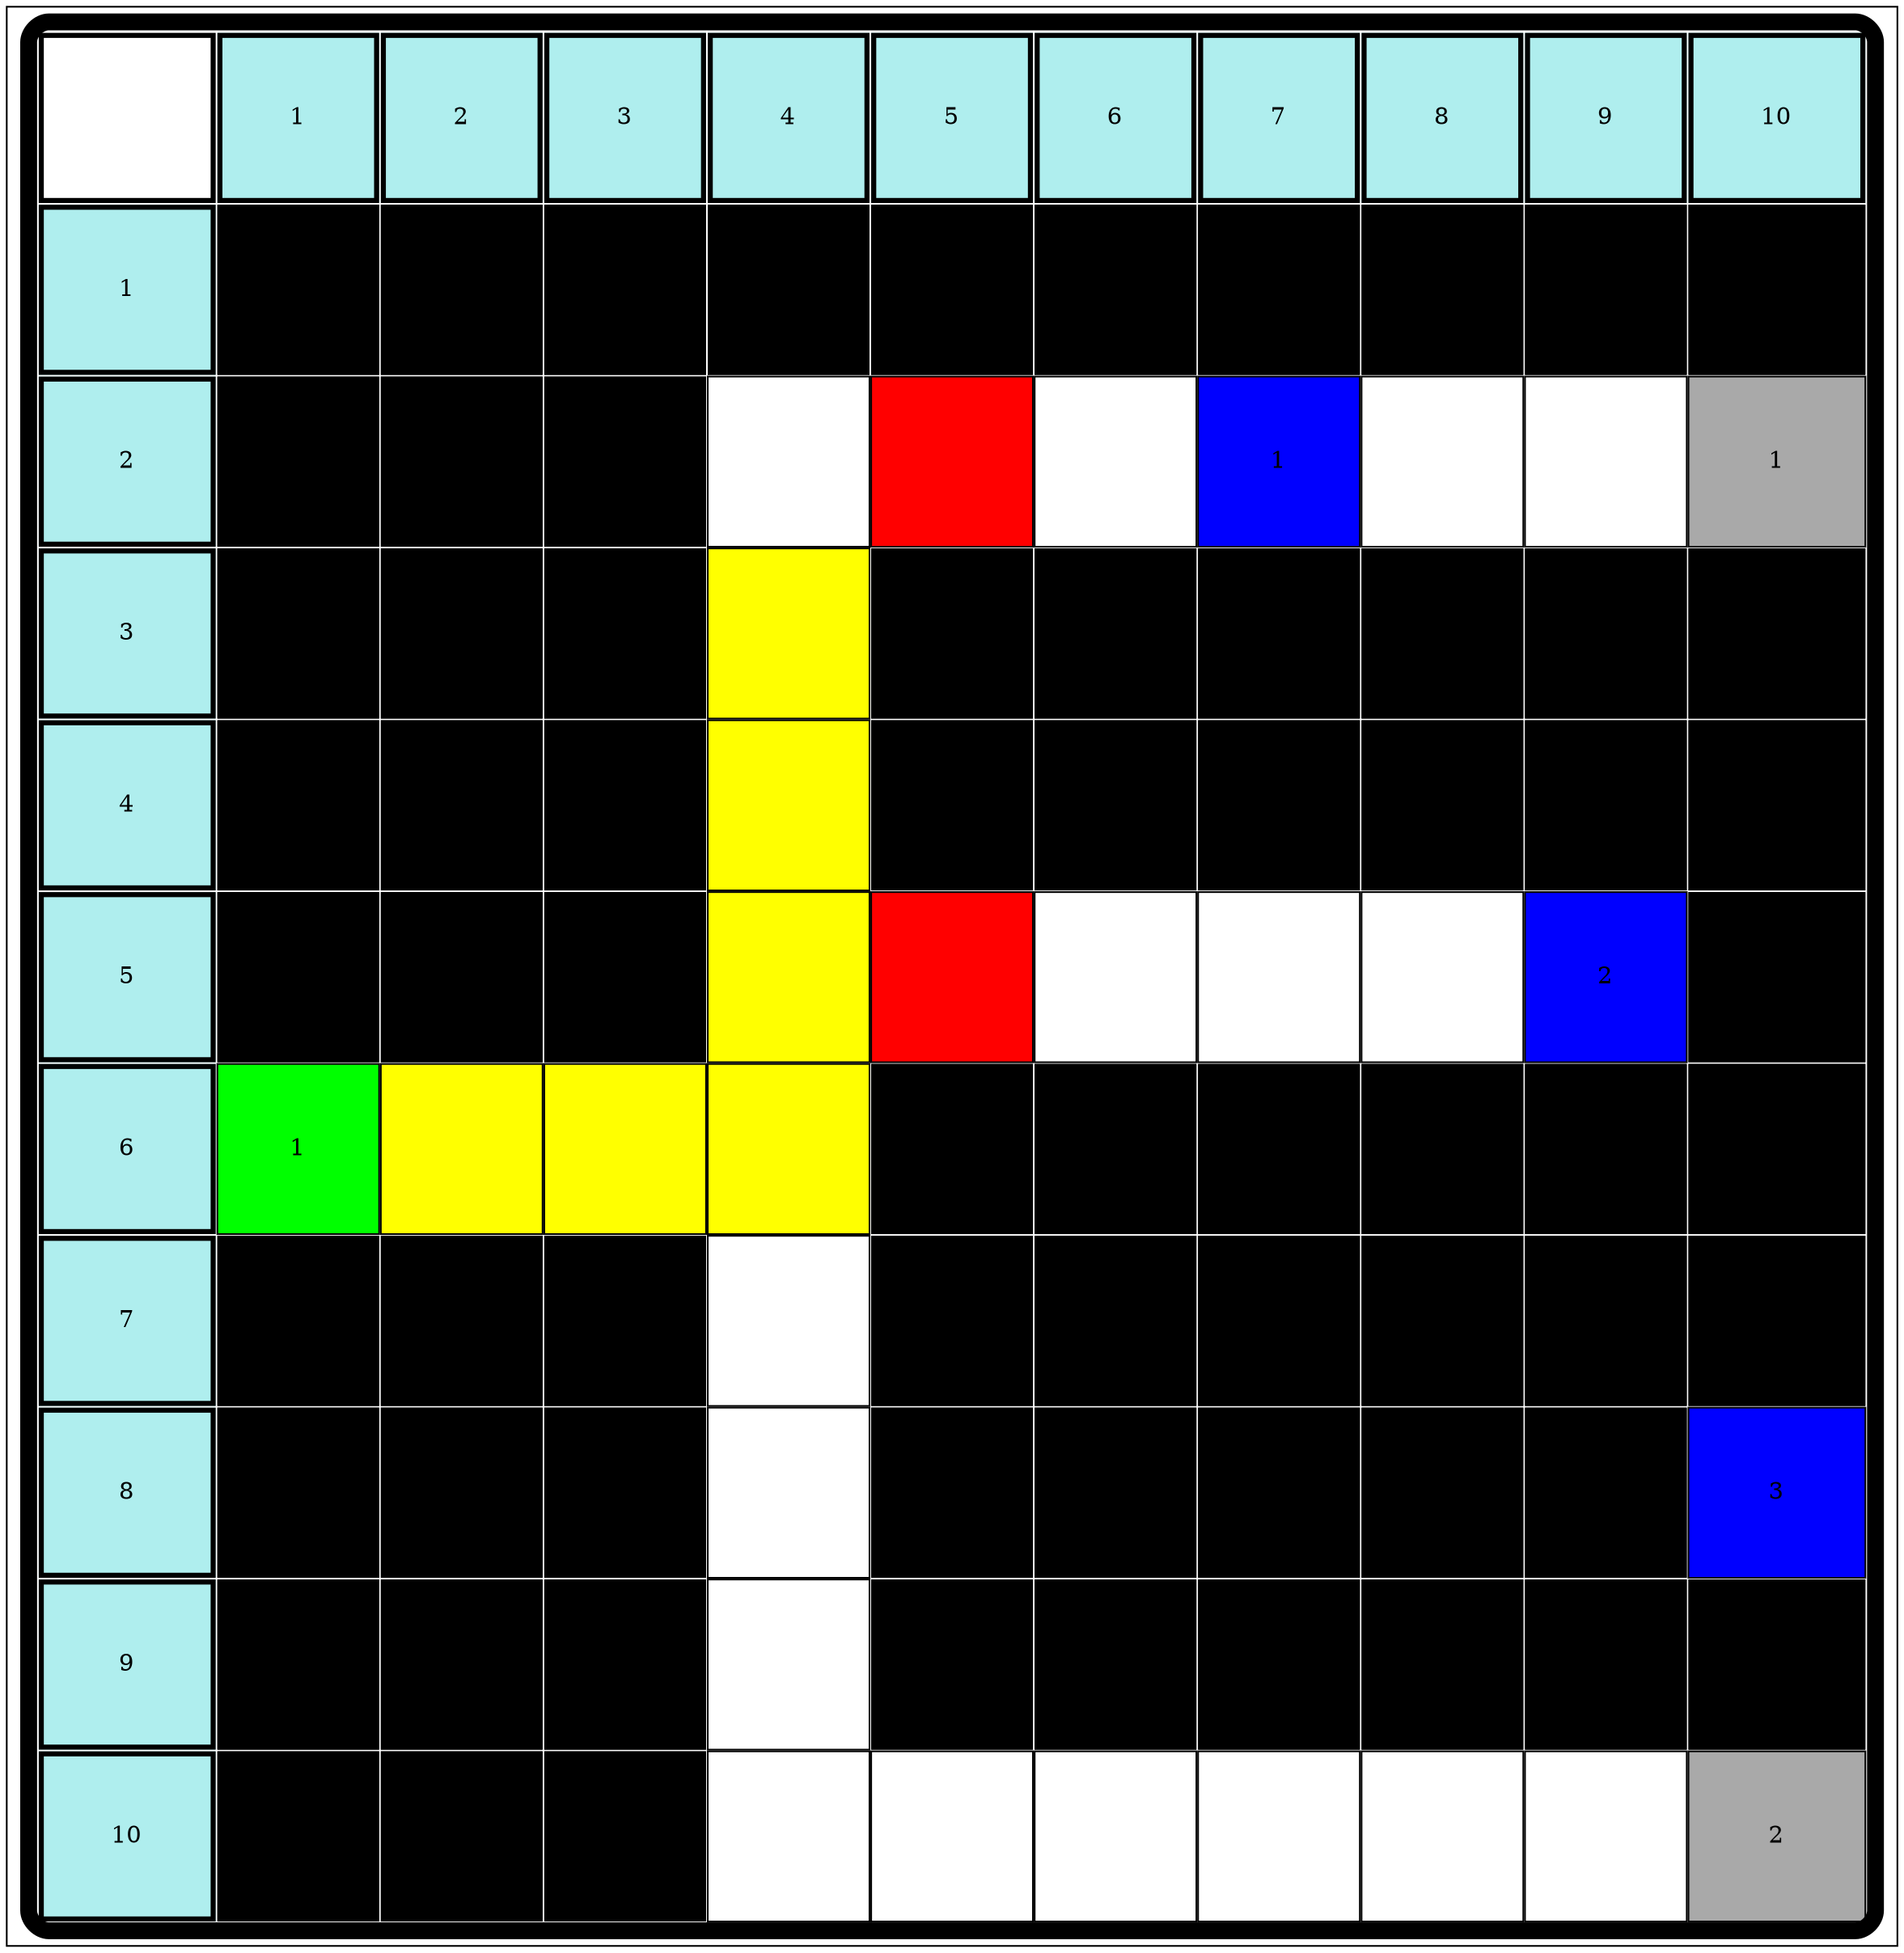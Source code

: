 graph 15 {
	tab [label=<<TABLE  border="10" cellspacing="1" cellpadding="40" style="rounded"><TR><TD border="3"  height="40"></TD><TD border="3"  height="40" bgcolor = "PaleTurquoise" >1</TD><TD border="3"  height="40" bgcolor = "PaleTurquoise" >2</TD><TD border="3"  height="40" bgcolor = "PaleTurquoise" >3</TD><TD border="3"  height="40" bgcolor = "PaleTurquoise" >4</TD><TD border="3"  height="40" bgcolor = "PaleTurquoise" >5</TD><TD border="3"  height="40" bgcolor = "PaleTurquoise" >6</TD><TD border="3"  height="40" bgcolor = "PaleTurquoise" >7</TD><TD border="3"  height="40" bgcolor = "PaleTurquoise" >8</TD><TD border="3"  height="40" bgcolor = "PaleTurquoise" >9</TD><TD border="3"  height="40" bgcolor = "PaleTurquoise" >10</TD></TR><TR><TD border="3"  height="40" bgcolor = "PaleTurquoise">1</TD><TD  border="3"  height="40" bgcolor="black"></TD><TD  border="3"  height="40" bgcolor="black"></TD><TD  border="3"  height="40" bgcolor="black"></TD><TD  border="3"  height="40" bgcolor="black"></TD><TD  border="3"  height="40" bgcolor="black"></TD><TD  border="3"  height="40" bgcolor="black"></TD><TD  border="3"  height="40" bgcolor="black"></TD><TD  border="3"  height="40" bgcolor="black"></TD><TD  border="3"  height="40" bgcolor="black"></TD><TD  border="3"  height="40" bgcolor="black"></TD></TR><TR><TD border="3"  height="40" bgcolor = "PaleTurquoise">2</TD><TD  border="3"  height="40" bgcolor="black"></TD><TD  border="3"  height="40" bgcolor="black"></TD><TD  border="3"  height="40" bgcolor="black"></TD><TD  border="1"  height="40" bgcolor="white"></TD><TD  border="1"  height="40" bgcolor="red"></TD><TD  border="1"  height="40" bgcolor="white"></TD><TD  border="1"  height="40" bgcolor="blue">1</TD><TD  border="1"  height="40" bgcolor="white"></TD><TD  border="1"  height="40" bgcolor="white"></TD><TD  border="1"  height="40" bgcolor="darkgray">1</TD></TR><TR><TD border="3"  height="40" bgcolor = "PaleTurquoise">3</TD><TD  border="3"  height="40" bgcolor="black"></TD><TD  border="3"  height="40" bgcolor="black"></TD><TD  border="3"  height="40" bgcolor="black"></TD><TD  border="1"  height="40" bgcolor="yellow"></TD><TD  border="3"  height="40" bgcolor="black"></TD><TD  border="3"  height="40" bgcolor="black"></TD><TD  border="3"  height="40" bgcolor="black"></TD><TD  border="3"  height="40" bgcolor="black"></TD><TD  border="3"  height="40" bgcolor="black"></TD><TD  border="3"  height="40" bgcolor="black"></TD></TR><TR><TD border="3"  height="40" bgcolor = "PaleTurquoise">4</TD><TD  border="3"  height="40" bgcolor="black"></TD><TD  border="3"  height="40" bgcolor="black"></TD><TD  border="3"  height="40" bgcolor="black"></TD><TD  border="1"  height="40" bgcolor="yellow"></TD><TD  border="3"  height="40" bgcolor="black"></TD><TD  border="3"  height="40" bgcolor="black"></TD><TD  border="3"  height="40" bgcolor="black"></TD><TD  border="3"  height="40" bgcolor="black"></TD><TD  border="3"  height="40" bgcolor="black"></TD><TD  border="3"  height="40" bgcolor="black"></TD></TR><TR><TD border="3"  height="40" bgcolor = "PaleTurquoise">5</TD><TD  border="3"  height="40" bgcolor="black"></TD><TD  border="3"  height="40" bgcolor="black"></TD><TD  border="3"  height="40" bgcolor="black"></TD><TD  border="1"  height="40" bgcolor="yellow"></TD><TD  border="1"  height="40" bgcolor="red"></TD><TD  border="1"  height="40" bgcolor="white"></TD><TD  border="1"  height="40" bgcolor="white"></TD><TD  border="1"  height="40" bgcolor="white"></TD><TD  border="1"  height="40" bgcolor="blue">2</TD><TD  border="3"  height="40" bgcolor="black"></TD></TR><TR><TD border="3"  height="40" bgcolor = "PaleTurquoise">6</TD><TD  border="1"  height="40" bgcolor="green">1</TD><TD  border="1"  height="40" bgcolor="yellow"></TD><TD  border="1"  height="40" bgcolor="yellow"></TD><TD  border="1"  height="40" bgcolor="yellow"></TD><TD  border="3"  height="40" bgcolor="black"></TD><TD  border="3"  height="40" bgcolor="black"></TD><TD  border="3"  height="40" bgcolor="black"></TD><TD  border="3"  height="40" bgcolor="black"></TD><TD  border="3"  height="40" bgcolor="black"></TD><TD  border="3"  height="40" bgcolor="black"></TD></TR><TR><TD border="3"  height="40" bgcolor = "PaleTurquoise">7</TD><TD  border="3"  height="40" bgcolor="black"></TD><TD  border="3"  height="40" bgcolor="black"></TD><TD  border="3"  height="40" bgcolor="black"></TD><TD  border="1"  height="40" bgcolor="white"></TD><TD  border="3"  height="40" bgcolor="black"></TD><TD  border="3"  height="40" bgcolor="black"></TD><TD  border="3"  height="40" bgcolor="black"></TD><TD  border="3"  height="40" bgcolor="black"></TD><TD  border="3"  height="40" bgcolor="black"></TD><TD  border="3"  height="40" bgcolor="black"></TD></TR><TR><TD border="3"  height="40" bgcolor = "PaleTurquoise">8</TD><TD  border="3"  height="40" bgcolor="black"></TD><TD  border="3"  height="40" bgcolor="black"></TD><TD  border="3"  height="40" bgcolor="black"></TD><TD  border="1"  height="40" bgcolor="white"></TD><TD  border="3"  height="40" bgcolor="black"></TD><TD  border="3"  height="40" bgcolor="black"></TD><TD  border="3"  height="40" bgcolor="black"></TD><TD  border="3"  height="40" bgcolor="black"></TD><TD  border="3"  height="40" bgcolor="black"></TD><TD  border="1"  height="40" bgcolor="blue">3</TD></TR><TR><TD border="3"  height="40" bgcolor = "PaleTurquoise">9</TD><TD  border="3"  height="40" bgcolor="black"></TD><TD  border="3"  height="40" bgcolor="black"></TD><TD  border="3"  height="40" bgcolor="black"></TD><TD  border="1"  height="40" bgcolor="white"></TD><TD  border="3"  height="40" bgcolor="black"></TD><TD  border="3"  height="40" bgcolor="black"></TD><TD  border="3"  height="40" bgcolor="black"></TD><TD  border="3"  height="40" bgcolor="black"></TD><TD  border="3"  height="40" bgcolor="black"></TD><TD  border="3"  height="40" bgcolor="black"></TD></TR><TR><TD border="3"  height="40" bgcolor = "PaleTurquoise">10</TD><TD  border="3"  height="40" bgcolor="black"></TD><TD  border="3"  height="40" bgcolor="black"></TD><TD  border="3"  height="40" bgcolor="black"></TD><TD  border="1"  height="40" bgcolor="white"></TD><TD  border="1"  height="40" bgcolor="white"></TD><TD  border="1"  height="40" bgcolor="white"></TD><TD  border="1"  height="40" bgcolor="white"></TD><TD  border="1"  height="40" bgcolor="white"></TD><TD  border="1"  height="40" bgcolor="white"></TD><TD  border="1"  height="40" bgcolor="darkgray">2</TD></TR></TABLE>> shape=rect]
}
